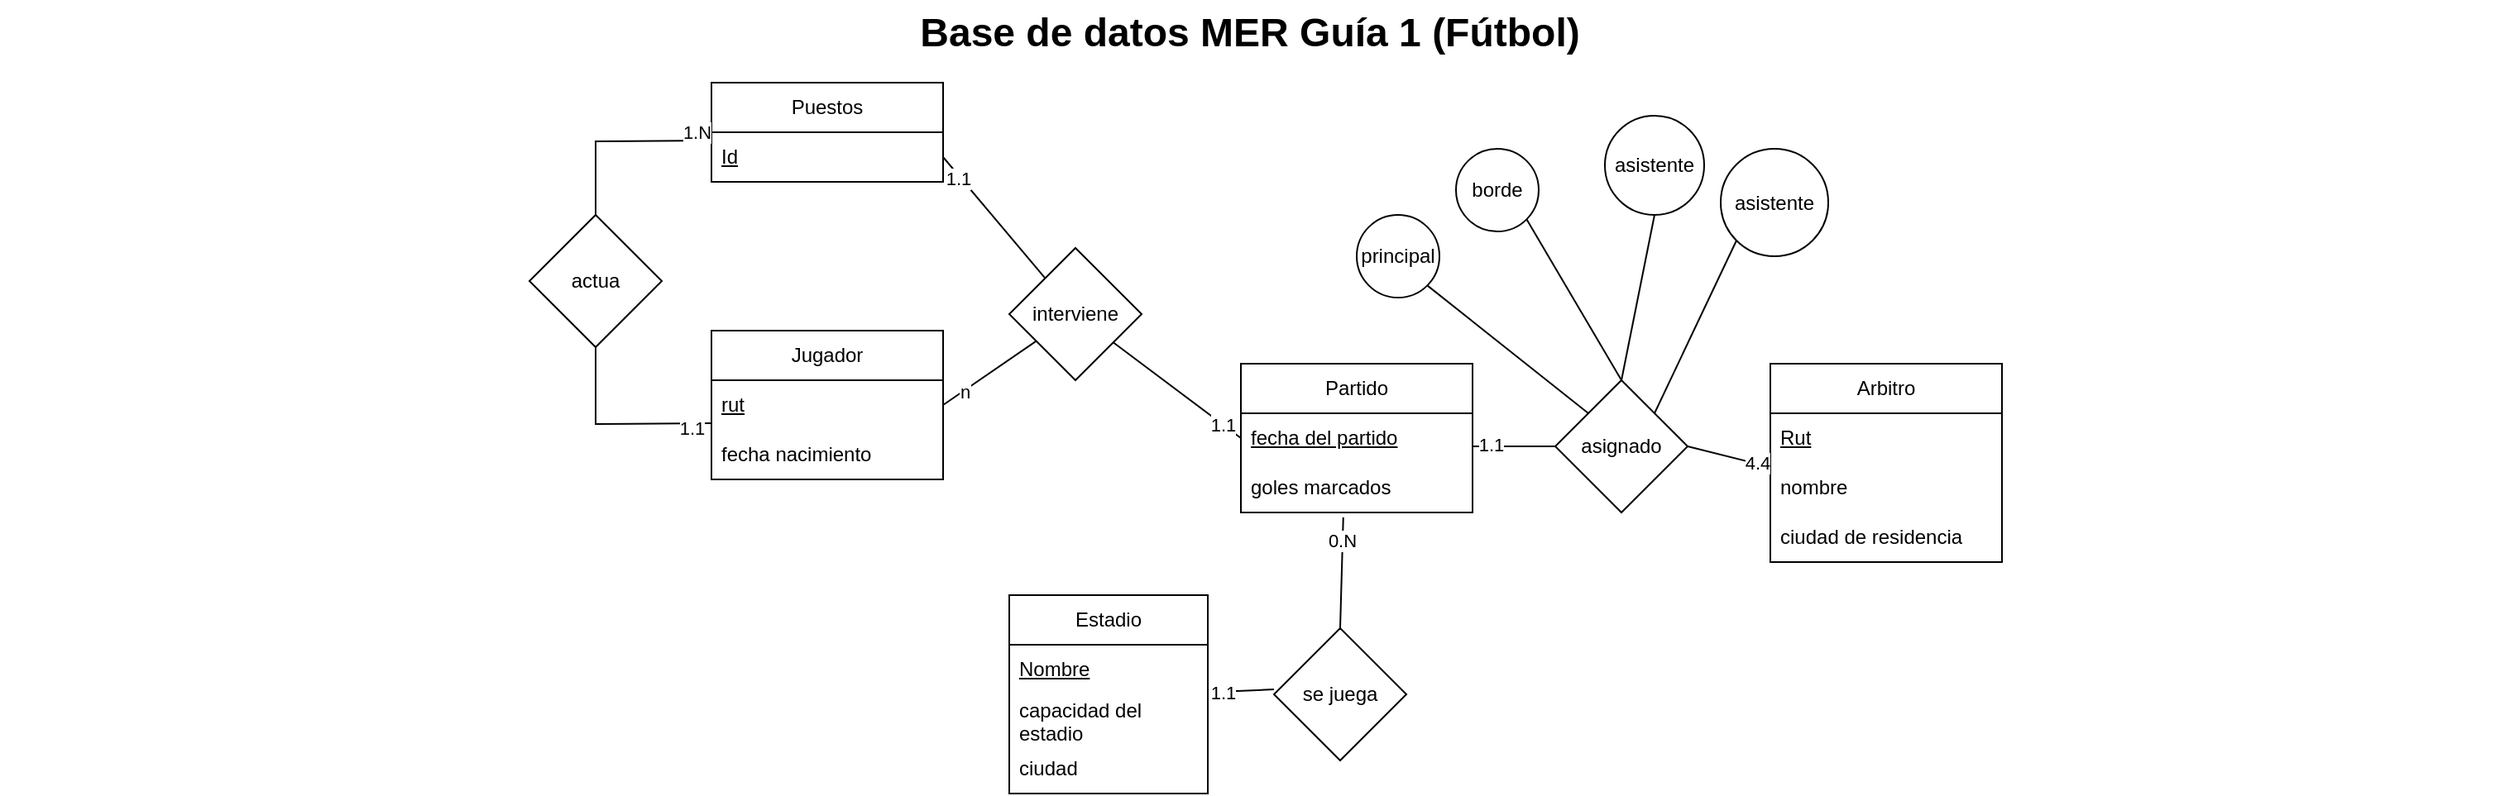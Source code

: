<mxfile version="24.0.5" type="github">
  <diagram name="Page-1" id="929967ad-93f9-6ef4-fab6-5d389245f69c">
    <mxGraphModel dx="1348" dy="374" grid="1" gridSize="10" guides="1" tooltips="1" connect="1" arrows="1" fold="1" page="1" pageScale="1.5" pageWidth="1169" pageHeight="826" background="none" math="0" shadow="0">
      <root>
        <mxCell id="0" style=";html=1;" />
        <mxCell id="1" style=";html=1;" parent="0" />
        <mxCell id="1672d66443f91eb5-23" value="Base de datos MER Guía 1 (Fútbol)" style="text;strokeColor=none;fillColor=none;html=1;fontSize=24;fontStyle=1;verticalAlign=middle;align=center;" parent="1" vertex="1">
          <mxGeometry x="150" y="40" width="1510" height="40" as="geometry" />
        </mxCell>
        <mxCell id="3kxY-z6GYSi8mOqgYCUi-2" value="Jugador" style="swimlane;fontStyle=0;childLayout=stackLayout;horizontal=1;startSize=30;horizontalStack=0;resizeParent=1;resizeParentMax=0;resizeLast=0;collapsible=1;marginBottom=0;whiteSpace=wrap;html=1;" vertex="1" parent="1">
          <mxGeometry x="580" y="240" width="140" height="90" as="geometry" />
        </mxCell>
        <mxCell id="3kxY-z6GYSi8mOqgYCUi-3" value="&lt;u&gt;rut&lt;/u&gt;" style="text;strokeColor=none;fillColor=none;align=left;verticalAlign=middle;spacingLeft=4;spacingRight=4;overflow=hidden;points=[[0,0.5],[1,0.5]];portConstraint=eastwest;rotatable=0;whiteSpace=wrap;html=1;" vertex="1" parent="3kxY-z6GYSi8mOqgYCUi-2">
          <mxGeometry y="30" width="140" height="30" as="geometry" />
        </mxCell>
        <mxCell id="3kxY-z6GYSi8mOqgYCUi-4" value="fecha nacimiento" style="text;strokeColor=none;fillColor=none;align=left;verticalAlign=middle;spacingLeft=4;spacingRight=4;overflow=hidden;points=[[0,0.5],[1,0.5]];portConstraint=eastwest;rotatable=0;whiteSpace=wrap;html=1;" vertex="1" parent="3kxY-z6GYSi8mOqgYCUi-2">
          <mxGeometry y="60" width="140" height="30" as="geometry" />
        </mxCell>
        <mxCell id="3kxY-z6GYSi8mOqgYCUi-7" value="Puestos" style="swimlane;fontStyle=0;childLayout=stackLayout;horizontal=1;startSize=30;horizontalStack=0;resizeParent=1;resizeParentMax=0;resizeLast=0;collapsible=1;marginBottom=0;whiteSpace=wrap;html=1;" vertex="1" parent="1">
          <mxGeometry x="580" y="90" width="140" height="60" as="geometry" />
        </mxCell>
        <mxCell id="3kxY-z6GYSi8mOqgYCUi-8" value="&lt;u&gt;Id&lt;/u&gt;" style="text;strokeColor=none;fillColor=none;align=left;verticalAlign=middle;spacingLeft=4;spacingRight=4;overflow=hidden;points=[[0,0.5],[1,0.5]];portConstraint=eastwest;rotatable=0;whiteSpace=wrap;html=1;" vertex="1" parent="3kxY-z6GYSi8mOqgYCUi-7">
          <mxGeometry y="30" width="140" height="30" as="geometry" />
        </mxCell>
        <mxCell id="3kxY-z6GYSi8mOqgYCUi-17" value="Estadio" style="swimlane;fontStyle=0;childLayout=stackLayout;horizontal=1;startSize=30;horizontalStack=0;resizeParent=1;resizeParentMax=0;resizeLast=0;collapsible=1;marginBottom=0;whiteSpace=wrap;html=1;" vertex="1" parent="1">
          <mxGeometry x="760" y="400" width="120" height="120" as="geometry" />
        </mxCell>
        <mxCell id="3kxY-z6GYSi8mOqgYCUi-18" value="&lt;u&gt;Nombre&lt;/u&gt;" style="text;strokeColor=none;fillColor=none;align=left;verticalAlign=middle;spacingLeft=4;spacingRight=4;overflow=hidden;points=[[0,0.5],[1,0.5]];portConstraint=eastwest;rotatable=0;whiteSpace=wrap;html=1;" vertex="1" parent="3kxY-z6GYSi8mOqgYCUi-17">
          <mxGeometry y="30" width="120" height="30" as="geometry" />
        </mxCell>
        <mxCell id="3kxY-z6GYSi8mOqgYCUi-19" value="capacidad del estadio" style="text;strokeColor=none;fillColor=none;align=left;verticalAlign=middle;spacingLeft=4;spacingRight=4;overflow=hidden;points=[[0,0.5],[1,0.5]];portConstraint=eastwest;rotatable=0;whiteSpace=wrap;html=1;" vertex="1" parent="3kxY-z6GYSi8mOqgYCUi-17">
          <mxGeometry y="60" width="120" height="30" as="geometry" />
        </mxCell>
        <mxCell id="3kxY-z6GYSi8mOqgYCUi-20" value="ciudad" style="text;strokeColor=none;fillColor=none;align=left;verticalAlign=middle;spacingLeft=4;spacingRight=4;overflow=hidden;points=[[0,0.5],[1,0.5]];portConstraint=eastwest;rotatable=0;whiteSpace=wrap;html=1;" vertex="1" parent="3kxY-z6GYSi8mOqgYCUi-17">
          <mxGeometry y="90" width="120" height="30" as="geometry" />
        </mxCell>
        <mxCell id="3kxY-z6GYSi8mOqgYCUi-24" value="se juega" style="rhombus;whiteSpace=wrap;html=1;" vertex="1" parent="1">
          <mxGeometry x="920" y="420" width="80" height="80" as="geometry" />
        </mxCell>
        <mxCell id="3kxY-z6GYSi8mOqgYCUi-27" value="" style="endArrow=none;html=1;rounded=0;entryX=0.442;entryY=1.098;entryDx=0;entryDy=0;entryPerimeter=0;" edge="1" parent="1" target="3kxY-z6GYSi8mOqgYCUi-38">
          <mxGeometry width="50" height="50" relative="1" as="geometry">
            <mxPoint x="960" y="420" as="sourcePoint" />
            <mxPoint x="961.18" y="355.07" as="targetPoint" />
          </mxGeometry>
        </mxCell>
        <mxCell id="3kxY-z6GYSi8mOqgYCUi-29" value="0.N" style="edgeLabel;html=1;align=center;verticalAlign=middle;resizable=0;points=[];" vertex="1" connectable="0" parent="3kxY-z6GYSi8mOqgYCUi-27">
          <mxGeometry x="0.597" y="1" relative="1" as="geometry">
            <mxPoint as="offset" />
          </mxGeometry>
        </mxCell>
        <mxCell id="3kxY-z6GYSi8mOqgYCUi-28" value="" style="endArrow=none;html=1;rounded=0;exitX=1.022;exitY=-0.044;exitDx=0;exitDy=0;exitPerimeter=0;" edge="1" parent="1" source="3kxY-z6GYSi8mOqgYCUi-19">
          <mxGeometry width="50" height="50" relative="1" as="geometry">
            <mxPoint x="890" y="457" as="sourcePoint" />
            <mxPoint x="920" y="457" as="targetPoint" />
          </mxGeometry>
        </mxCell>
        <mxCell id="3kxY-z6GYSi8mOqgYCUi-30" value="1.1" style="edgeLabel;html=1;align=center;verticalAlign=middle;resizable=0;points=[];" vertex="1" connectable="0" parent="3kxY-z6GYSi8mOqgYCUi-28">
          <mxGeometry x="-0.655" relative="1" as="geometry">
            <mxPoint as="offset" />
          </mxGeometry>
        </mxCell>
        <mxCell id="3kxY-z6GYSi8mOqgYCUi-36" value="Partido" style="swimlane;fontStyle=0;childLayout=stackLayout;horizontal=1;startSize=30;horizontalStack=0;resizeParent=1;resizeParentMax=0;resizeLast=0;collapsible=1;marginBottom=0;whiteSpace=wrap;html=1;" vertex="1" parent="1">
          <mxGeometry x="900" y="260" width="140" height="90" as="geometry" />
        </mxCell>
        <mxCell id="3kxY-z6GYSi8mOqgYCUi-37" value="&lt;u&gt;fecha del partido&lt;/u&gt;" style="text;strokeColor=none;fillColor=none;align=left;verticalAlign=middle;spacingLeft=4;spacingRight=4;overflow=hidden;points=[[0,0.5],[1,0.5]];portConstraint=eastwest;rotatable=0;whiteSpace=wrap;html=1;" vertex="1" parent="3kxY-z6GYSi8mOqgYCUi-36">
          <mxGeometry y="30" width="140" height="30" as="geometry" />
        </mxCell>
        <mxCell id="3kxY-z6GYSi8mOqgYCUi-38" value="goles marcados" style="text;strokeColor=none;fillColor=none;align=left;verticalAlign=middle;spacingLeft=4;spacingRight=4;overflow=hidden;points=[[0,0.5],[1,0.5]];portConstraint=eastwest;rotatable=0;whiteSpace=wrap;html=1;" vertex="1" parent="3kxY-z6GYSi8mOqgYCUi-36">
          <mxGeometry y="60" width="140" height="30" as="geometry" />
        </mxCell>
        <mxCell id="3kxY-z6GYSi8mOqgYCUi-40" value="Arbitro" style="swimlane;fontStyle=0;childLayout=stackLayout;horizontal=1;startSize=30;horizontalStack=0;resizeParent=1;resizeParentMax=0;resizeLast=0;collapsible=1;marginBottom=0;whiteSpace=wrap;html=1;" vertex="1" parent="1">
          <mxGeometry x="1220" y="260" width="140" height="120" as="geometry" />
        </mxCell>
        <mxCell id="3kxY-z6GYSi8mOqgYCUi-41" value="&lt;u&gt;Rut&lt;/u&gt;" style="text;strokeColor=none;fillColor=none;align=left;verticalAlign=middle;spacingLeft=4;spacingRight=4;overflow=hidden;points=[[0,0.5],[1,0.5]];portConstraint=eastwest;rotatable=0;whiteSpace=wrap;html=1;" vertex="1" parent="3kxY-z6GYSi8mOqgYCUi-40">
          <mxGeometry y="30" width="140" height="30" as="geometry" />
        </mxCell>
        <mxCell id="3kxY-z6GYSi8mOqgYCUi-42" value="nombre" style="text;strokeColor=none;fillColor=none;align=left;verticalAlign=middle;spacingLeft=4;spacingRight=4;overflow=hidden;points=[[0,0.5],[1,0.5]];portConstraint=eastwest;rotatable=0;whiteSpace=wrap;html=1;" vertex="1" parent="3kxY-z6GYSi8mOqgYCUi-40">
          <mxGeometry y="60" width="140" height="30" as="geometry" />
        </mxCell>
        <mxCell id="3kxY-z6GYSi8mOqgYCUi-43" value="ciudad de residencia" style="text;strokeColor=none;fillColor=none;align=left;verticalAlign=middle;spacingLeft=4;spacingRight=4;overflow=hidden;points=[[0,0.5],[1,0.5]];portConstraint=eastwest;rotatable=0;whiteSpace=wrap;html=1;" vertex="1" parent="3kxY-z6GYSi8mOqgYCUi-40">
          <mxGeometry y="90" width="140" height="30" as="geometry" />
        </mxCell>
        <mxCell id="3kxY-z6GYSi8mOqgYCUi-44" value="" style="endArrow=none;html=1;rounded=0;entryX=-0.01;entryY=0.073;entryDx=0;entryDy=0;entryPerimeter=0;exitX=1;exitY=0.5;exitDx=0;exitDy=0;" edge="1" parent="1" source="3kxY-z6GYSi8mOqgYCUi-45" target="3kxY-z6GYSi8mOqgYCUi-42">
          <mxGeometry width="50" height="50" relative="1" as="geometry">
            <mxPoint x="1150" y="320" as="sourcePoint" />
            <mxPoint x="1220" y="350" as="targetPoint" />
          </mxGeometry>
        </mxCell>
        <mxCell id="3kxY-z6GYSi8mOqgYCUi-51" value="4.4" style="edgeLabel;html=1;align=center;verticalAlign=middle;resizable=0;points=[];" vertex="1" connectable="0" parent="3kxY-z6GYSi8mOqgYCUi-44">
          <mxGeometry x="0.703" y="1" relative="1" as="geometry">
            <mxPoint as="offset" />
          </mxGeometry>
        </mxCell>
        <mxCell id="3kxY-z6GYSi8mOqgYCUi-45" value="asignado" style="rhombus;whiteSpace=wrap;html=1;" vertex="1" parent="1">
          <mxGeometry x="1090" y="270" width="80" height="80" as="geometry" />
        </mxCell>
        <mxCell id="3kxY-z6GYSi8mOqgYCUi-46" value="" style="endArrow=none;html=1;rounded=0;exitX=1;exitY=0.667;exitDx=0;exitDy=0;exitPerimeter=0;entryX=0;entryY=0.5;entryDx=0;entryDy=0;" edge="1" parent="1" source="3kxY-z6GYSi8mOqgYCUi-37" target="3kxY-z6GYSi8mOqgYCUi-45">
          <mxGeometry width="50" height="50" relative="1" as="geometry">
            <mxPoint x="1170" y="400" as="sourcePoint" />
            <mxPoint x="1090" y="320" as="targetPoint" />
          </mxGeometry>
        </mxCell>
        <mxCell id="3kxY-z6GYSi8mOqgYCUi-50" value="1.1" style="edgeLabel;html=1;align=center;verticalAlign=middle;resizable=0;points=[];" vertex="1" connectable="0" parent="3kxY-z6GYSi8mOqgYCUi-46">
          <mxGeometry x="-0.568" y="1" relative="1" as="geometry">
            <mxPoint as="offset" />
          </mxGeometry>
        </mxCell>
        <mxCell id="3kxY-z6GYSi8mOqgYCUi-52" value="" style="endArrow=none;html=1;rounded=0;exitX=0;exitY=0.5;exitDx=0;exitDy=0;edgeStyle=orthogonalEdgeStyle;entryX=0.5;entryY=0;entryDx=0;entryDy=0;" edge="1" parent="1" target="3kxY-z6GYSi8mOqgYCUi-63">
          <mxGeometry width="50" height="50" relative="1" as="geometry">
            <mxPoint x="580" y="125" as="sourcePoint" />
            <mxPoint x="530" y="170" as="targetPoint" />
          </mxGeometry>
        </mxCell>
        <mxCell id="3kxY-z6GYSi8mOqgYCUi-65" value="1.N" style="edgeLabel;html=1;align=center;verticalAlign=middle;resizable=0;points=[];" vertex="1" connectable="0" parent="3kxY-z6GYSi8mOqgYCUi-52">
          <mxGeometry x="-0.841" y="-5" relative="1" as="geometry">
            <mxPoint as="offset" />
          </mxGeometry>
        </mxCell>
        <mxCell id="3kxY-z6GYSi8mOqgYCUi-61" value="" style="endArrow=none;html=1;rounded=0;edgeStyle=orthogonalEdgeStyle;entryX=0.5;entryY=1;entryDx=0;entryDy=0;" edge="1" parent="1" target="3kxY-z6GYSi8mOqgYCUi-63">
          <mxGeometry width="50" height="50" relative="1" as="geometry">
            <mxPoint x="580" y="296" as="sourcePoint" />
            <mxPoint x="530" y="220" as="targetPoint" />
          </mxGeometry>
        </mxCell>
        <mxCell id="3kxY-z6GYSi8mOqgYCUi-64" value="1.1" style="edgeLabel;html=1;align=center;verticalAlign=middle;resizable=0;points=[];" vertex="1" connectable="0" parent="3kxY-z6GYSi8mOqgYCUi-61">
          <mxGeometry x="-0.79" y="3" relative="1" as="geometry">
            <mxPoint as="offset" />
          </mxGeometry>
        </mxCell>
        <mxCell id="3kxY-z6GYSi8mOqgYCUi-63" value="actua" style="rhombus;whiteSpace=wrap;html=1;" vertex="1" parent="1">
          <mxGeometry x="470" y="170" width="80" height="80" as="geometry" />
        </mxCell>
        <mxCell id="3kxY-z6GYSi8mOqgYCUi-66" value="" style="endArrow=none;html=1;rounded=0;exitX=1;exitY=0.5;exitDx=0;exitDy=0;" edge="1" parent="1" source="3kxY-z6GYSi8mOqgYCUi-3" target="3kxY-z6GYSi8mOqgYCUi-67">
          <mxGeometry width="50" height="50" relative="1" as="geometry">
            <mxPoint x="690" y="260" as="sourcePoint" />
            <mxPoint x="760" y="230" as="targetPoint" />
          </mxGeometry>
        </mxCell>
        <mxCell id="3kxY-z6GYSi8mOqgYCUi-71" value="n" style="edgeLabel;html=1;align=center;verticalAlign=middle;resizable=0;points=[];" vertex="1" connectable="0" parent="3kxY-z6GYSi8mOqgYCUi-66">
          <mxGeometry x="-0.497" relative="1" as="geometry">
            <mxPoint x="-1" y="1" as="offset" />
          </mxGeometry>
        </mxCell>
        <mxCell id="3kxY-z6GYSi8mOqgYCUi-67" value="interviene" style="rhombus;whiteSpace=wrap;html=1;" vertex="1" parent="1">
          <mxGeometry x="760" y="190" width="80" height="80" as="geometry" />
        </mxCell>
        <mxCell id="3kxY-z6GYSi8mOqgYCUi-69" value="" style="endArrow=none;html=1;rounded=0;exitX=1;exitY=0.5;exitDx=0;exitDy=0;" edge="1" parent="1" source="3kxY-z6GYSi8mOqgYCUi-8" target="3kxY-z6GYSi8mOqgYCUi-67">
          <mxGeometry width="50" height="50" relative="1" as="geometry">
            <mxPoint x="760" y="170" as="sourcePoint" />
            <mxPoint x="810" y="120" as="targetPoint" />
          </mxGeometry>
        </mxCell>
        <mxCell id="3kxY-z6GYSi8mOqgYCUi-73" value="1.1" style="edgeLabel;html=1;align=center;verticalAlign=middle;resizable=0;points=[];" vertex="1" connectable="0" parent="3kxY-z6GYSi8mOqgYCUi-69">
          <mxGeometry x="-0.674" y="-1" relative="1" as="geometry">
            <mxPoint as="offset" />
          </mxGeometry>
        </mxCell>
        <mxCell id="3kxY-z6GYSi8mOqgYCUi-70" value="" style="endArrow=none;html=1;rounded=0;entryX=0;entryY=0.5;entryDx=0;entryDy=0;" edge="1" parent="1" source="3kxY-z6GYSi8mOqgYCUi-67" target="3kxY-z6GYSi8mOqgYCUi-37">
          <mxGeometry width="50" height="50" relative="1" as="geometry">
            <mxPoint x="830" y="290" as="sourcePoint" />
            <mxPoint x="880" y="240" as="targetPoint" />
          </mxGeometry>
        </mxCell>
        <mxCell id="3kxY-z6GYSi8mOqgYCUi-72" value="1.1" style="edgeLabel;html=1;align=center;verticalAlign=middle;resizable=0;points=[];" vertex="1" connectable="0" parent="3kxY-z6GYSi8mOqgYCUi-70">
          <mxGeometry x="0.714" relative="1" as="geometry">
            <mxPoint as="offset" />
          </mxGeometry>
        </mxCell>
        <mxCell id="3kxY-z6GYSi8mOqgYCUi-74" value="" style="endArrow=none;html=1;rounded=0;entryX=0;entryY=0;entryDx=0;entryDy=0;exitX=1;exitY=1;exitDx=0;exitDy=0;" edge="1" parent="1" source="3kxY-z6GYSi8mOqgYCUi-79" target="3kxY-z6GYSi8mOqgYCUi-45">
          <mxGeometry width="50" height="50" relative="1" as="geometry">
            <mxPoint x="1030" y="200" as="sourcePoint" />
            <mxPoint x="930" y="310" as="targetPoint" />
          </mxGeometry>
        </mxCell>
        <mxCell id="3kxY-z6GYSi8mOqgYCUi-75" value="" style="endArrow=none;html=1;rounded=0;entryX=0.5;entryY=0;entryDx=0;entryDy=0;exitX=0.5;exitY=1;exitDx=0;exitDy=0;" edge="1" parent="1" source="3kxY-z6GYSi8mOqgYCUi-81" target="3kxY-z6GYSi8mOqgYCUi-45">
          <mxGeometry width="50" height="50" relative="1" as="geometry">
            <mxPoint x="1180" y="150" as="sourcePoint" />
            <mxPoint x="930" y="310" as="targetPoint" />
          </mxGeometry>
        </mxCell>
        <mxCell id="3kxY-z6GYSi8mOqgYCUi-76" value="" style="endArrow=none;html=1;rounded=0;entryX=1;entryY=0;entryDx=0;entryDy=0;exitX=0;exitY=1;exitDx=0;exitDy=0;" edge="1" parent="1" source="3kxY-z6GYSi8mOqgYCUi-82" target="3kxY-z6GYSi8mOqgYCUi-45">
          <mxGeometry width="50" height="50" relative="1" as="geometry">
            <mxPoint x="1250" y="190" as="sourcePoint" />
            <mxPoint x="930" y="310" as="targetPoint" />
          </mxGeometry>
        </mxCell>
        <mxCell id="3kxY-z6GYSi8mOqgYCUi-77" value="" style="endArrow=none;html=1;rounded=0;entryX=0.5;entryY=0;entryDx=0;entryDy=0;exitX=1;exitY=1;exitDx=0;exitDy=0;" edge="1" parent="1" source="3kxY-z6GYSi8mOqgYCUi-80" target="3kxY-z6GYSi8mOqgYCUi-45">
          <mxGeometry width="50" height="50" relative="1" as="geometry">
            <mxPoint x="1060" y="150" as="sourcePoint" />
            <mxPoint x="930" y="310" as="targetPoint" />
          </mxGeometry>
        </mxCell>
        <mxCell id="3kxY-z6GYSi8mOqgYCUi-79" value="principal" style="ellipse;whiteSpace=wrap;html=1;aspect=fixed;" vertex="1" parent="1">
          <mxGeometry x="970" y="170" width="50" height="50" as="geometry" />
        </mxCell>
        <mxCell id="3kxY-z6GYSi8mOqgYCUi-80" value="borde" style="ellipse;whiteSpace=wrap;html=1;aspect=fixed;" vertex="1" parent="1">
          <mxGeometry x="1030" y="130" width="50" height="50" as="geometry" />
        </mxCell>
        <mxCell id="3kxY-z6GYSi8mOqgYCUi-81" value="asistente" style="ellipse;whiteSpace=wrap;html=1;aspect=fixed;" vertex="1" parent="1">
          <mxGeometry x="1120" y="110" width="60" height="60" as="geometry" />
        </mxCell>
        <mxCell id="3kxY-z6GYSi8mOqgYCUi-82" value="asistente" style="ellipse;whiteSpace=wrap;html=1;aspect=fixed;" vertex="1" parent="1">
          <mxGeometry x="1190" y="130" width="65" height="65" as="geometry" />
        </mxCell>
      </root>
    </mxGraphModel>
  </diagram>
</mxfile>
